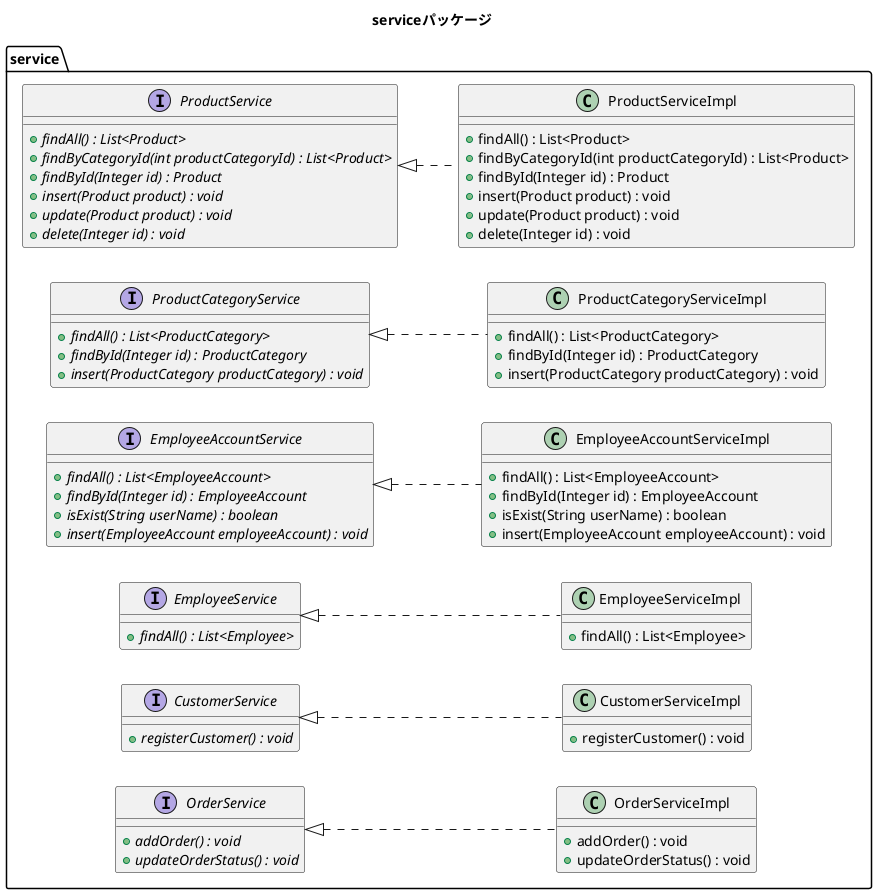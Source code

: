 @startuml

title serviceパッケージ
left to right direction

package service{
    interface ProductService{
        + {abstract} findAll() : List<Product>
        + {abstract} findByCategoryId(int productCategoryId) : List<Product>
        + {abstract} findById(Integer id) : Product
        + {abstract} insert(Product product) : void
        + {abstract} update(Product product) : void
        + {abstract} delete(Integer id) : void
    }
    class ProductServiceImpl{
        + findAll() : List<Product>
        + findByCategoryId(int productCategoryId) : List<Product>
        + findById(Integer id) : Product
        + insert(Product product) : void
        + update(Product product) : void
        + delete(Integer id) : void
    }

    interface ProductCategoryService{
        + {abstract} findAll() : List<ProductCategory>
        + {abstract} findById(Integer id) : ProductCategory
        + {abstract} insert(ProductCategory productCategory) : void
    }
    class ProductCategoryServiceImpl{
        + findAll() : List<ProductCategory>
        + findById(Integer id) : ProductCategory
        + insert(ProductCategory productCategory) : void
    }


    interface EmployeeAccountService{
        + {abstract} findAll() : List<EmployeeAccount>
        + {abstract} findById(Integer id) : EmployeeAccount
        + {abstract} isExist(String userName) : boolean
        + {abstract} insert(EmployeeAccount employeeAccount) : void
    }
    class EmployeeAccountServiceImpl{
        + findAll() : List<EmployeeAccount>
        + findById(Integer id) : EmployeeAccount
        + isExist(String userName) : boolean
        + insert(EmployeeAccount employeeAccount) : void
    }
    interface EmployeeService{
        + {abstract} findAll() : List<Employee>
    }
    class EmployeeServiceImpl{
         + findAll() : List<Employee>
    }
    interface CustomerService{
        + {abstract} registerCustomer() : void
    }
    class CustomerServiceImpl{
        + registerCustomer() : void
    }
    interface OrderService{
        + {abstract} addOrder() : void
        + {abstract} updateOrderStatus() : void
    }
    class OrderServiceImpl{
        + addOrder() : void
        + updateOrderStatus() : void
    }
}

EmployeeAccountService <|.. EmployeeAccountServiceImpl
EmployeeService <|.. EmployeeServiceImpl
ProductService <|.. ProductServiceImpl
ProductCategoryService <|.. ProductCategoryServiceImpl
CustomerService <|.. CustomerServiceImpl
OrderService <|.. OrderServiceImpl
@enduml